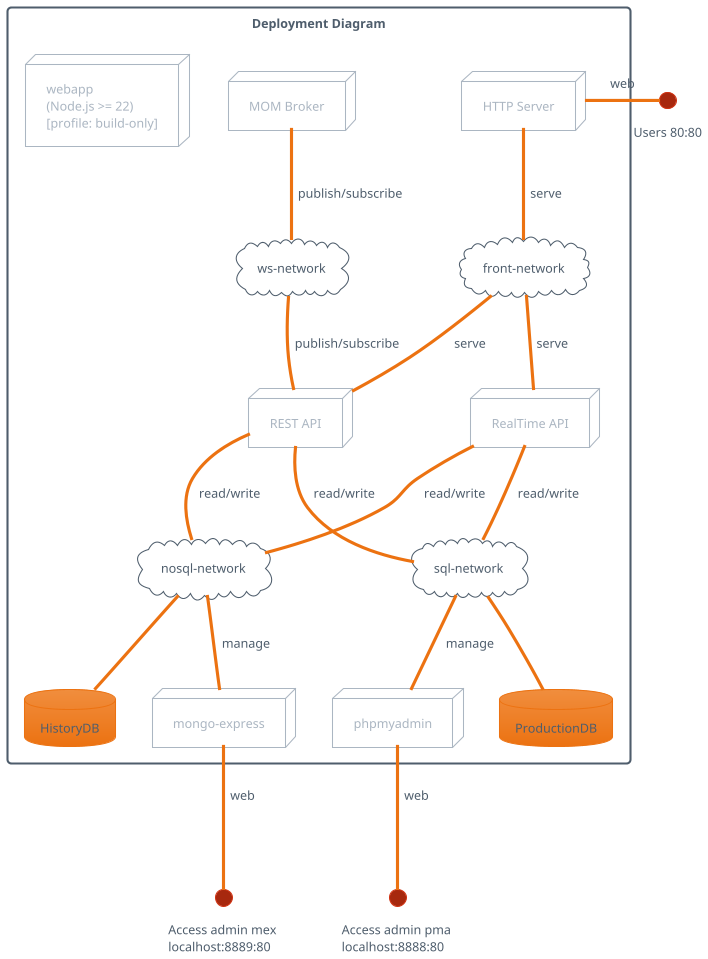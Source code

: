 @startuml deployement
!theme aws-orange

rectangle "Deployment Diagram" {
    database "ProductionDB" as sqldatabase
    database "HistoryDB" as nosqldatabase
    cloud "sql-network" as sqlnet
    cloud "nosql-network" as nosqlnet
    cloud "ws-network" as wsnet
    cloud "front-network" as frontnet
    node "MOM Broker" as broker
    node "HTTP Server" as front
    node "webapp\n(Node.js >= 22)\n[profile: build-only]" as webappbuild
    node "phpmyadmin" as pma
    node "mongo-express" as mex
    node "REST API" as restapi
    node "RealTime API" as wsapi
}
circle "Users 80:80" as users
circle "Access admin pma \nlocalhost:8888:80" as accesspma
circle "Access admin mex \nlocalhost:8889:80" as accessmex

front -down- frontnet : serve
frontnet -down- wsapi : serve
frontnet -down- restapi : serve

sqlnet -down- sqldatabase
nosqlnet -down- nosqldatabase
wsapi -down- sqlnet : read/write
wsapi -down- nosqlnet : read/write
restapi -down- sqlnet : read/write
restapi -down- nosqlnet : read/write

restapi -up- wsnet : publish/subscribe
wsnet -up- broker : publish/subscribe

pma -up- sqlnet : manage
mex -up- nosqlnet : manage

pma -down- accesspma : web
mex -down- accessmex : web
front -right- users : web

@enduml